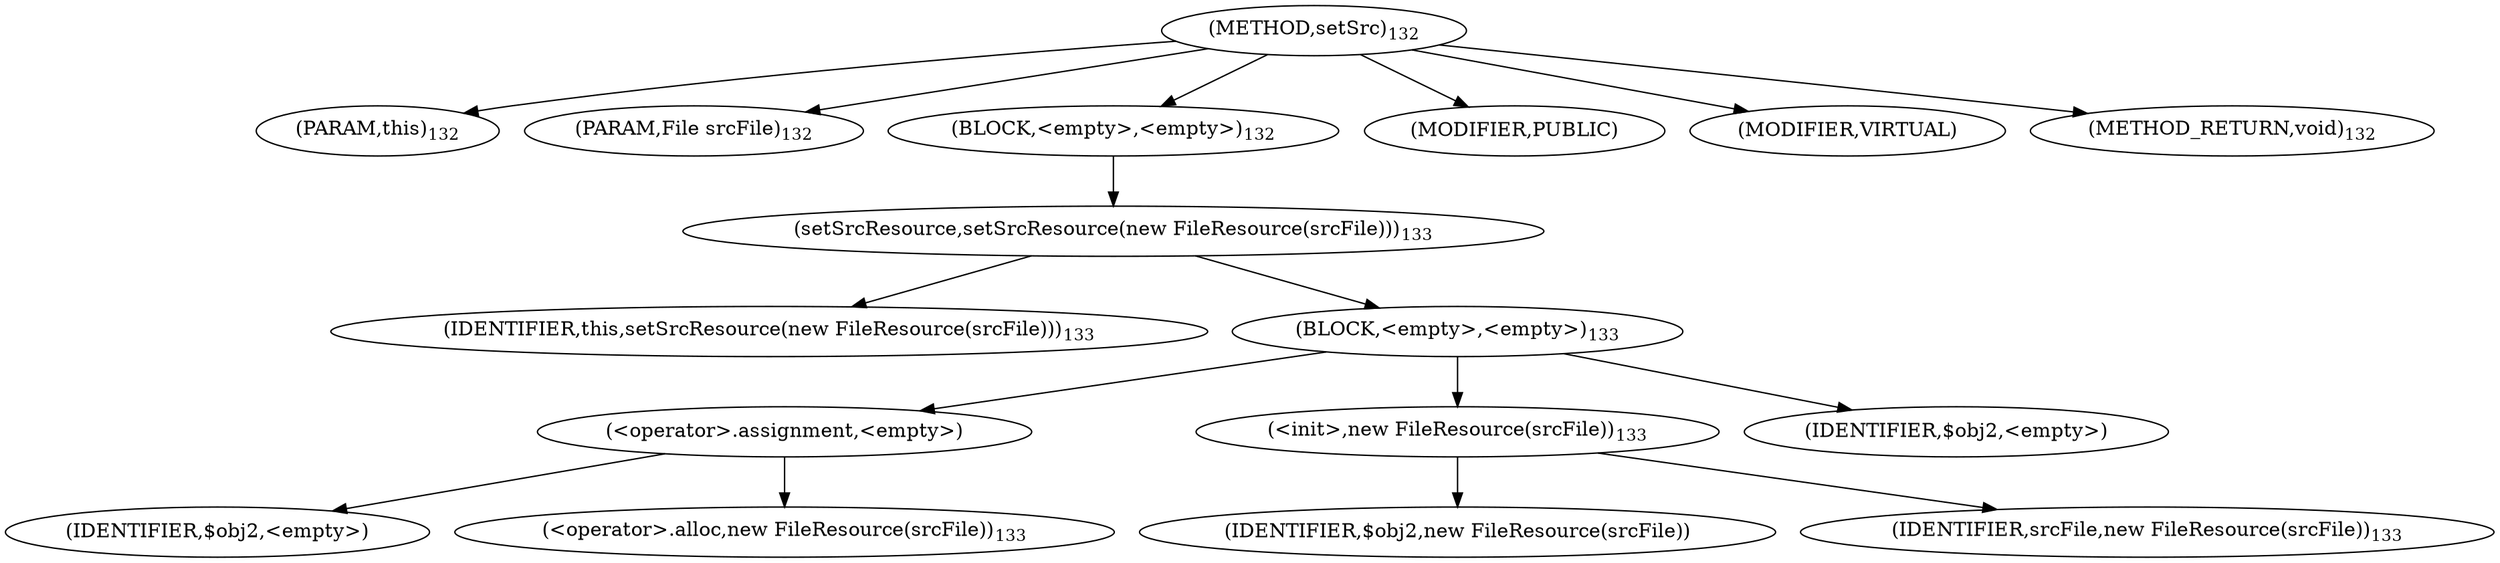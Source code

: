 digraph "setSrc" {  
"419" [label = <(METHOD,setSrc)<SUB>132</SUB>> ]
"15" [label = <(PARAM,this)<SUB>132</SUB>> ]
"420" [label = <(PARAM,File srcFile)<SUB>132</SUB>> ]
"421" [label = <(BLOCK,&lt;empty&gt;,&lt;empty&gt;)<SUB>132</SUB>> ]
"422" [label = <(setSrcResource,setSrcResource(new FileResource(srcFile)))<SUB>133</SUB>> ]
"14" [label = <(IDENTIFIER,this,setSrcResource(new FileResource(srcFile)))<SUB>133</SUB>> ]
"423" [label = <(BLOCK,&lt;empty&gt;,&lt;empty&gt;)<SUB>133</SUB>> ]
"424" [label = <(&lt;operator&gt;.assignment,&lt;empty&gt;)> ]
"425" [label = <(IDENTIFIER,$obj2,&lt;empty&gt;)> ]
"426" [label = <(&lt;operator&gt;.alloc,new FileResource(srcFile))<SUB>133</SUB>> ]
"427" [label = <(&lt;init&gt;,new FileResource(srcFile))<SUB>133</SUB>> ]
"428" [label = <(IDENTIFIER,$obj2,new FileResource(srcFile))> ]
"429" [label = <(IDENTIFIER,srcFile,new FileResource(srcFile))<SUB>133</SUB>> ]
"430" [label = <(IDENTIFIER,$obj2,&lt;empty&gt;)> ]
"431" [label = <(MODIFIER,PUBLIC)> ]
"432" [label = <(MODIFIER,VIRTUAL)> ]
"433" [label = <(METHOD_RETURN,void)<SUB>132</SUB>> ]
  "419" -> "15" 
  "419" -> "420" 
  "419" -> "421" 
  "419" -> "431" 
  "419" -> "432" 
  "419" -> "433" 
  "421" -> "422" 
  "422" -> "14" 
  "422" -> "423" 
  "423" -> "424" 
  "423" -> "427" 
  "423" -> "430" 
  "424" -> "425" 
  "424" -> "426" 
  "427" -> "428" 
  "427" -> "429" 
}
